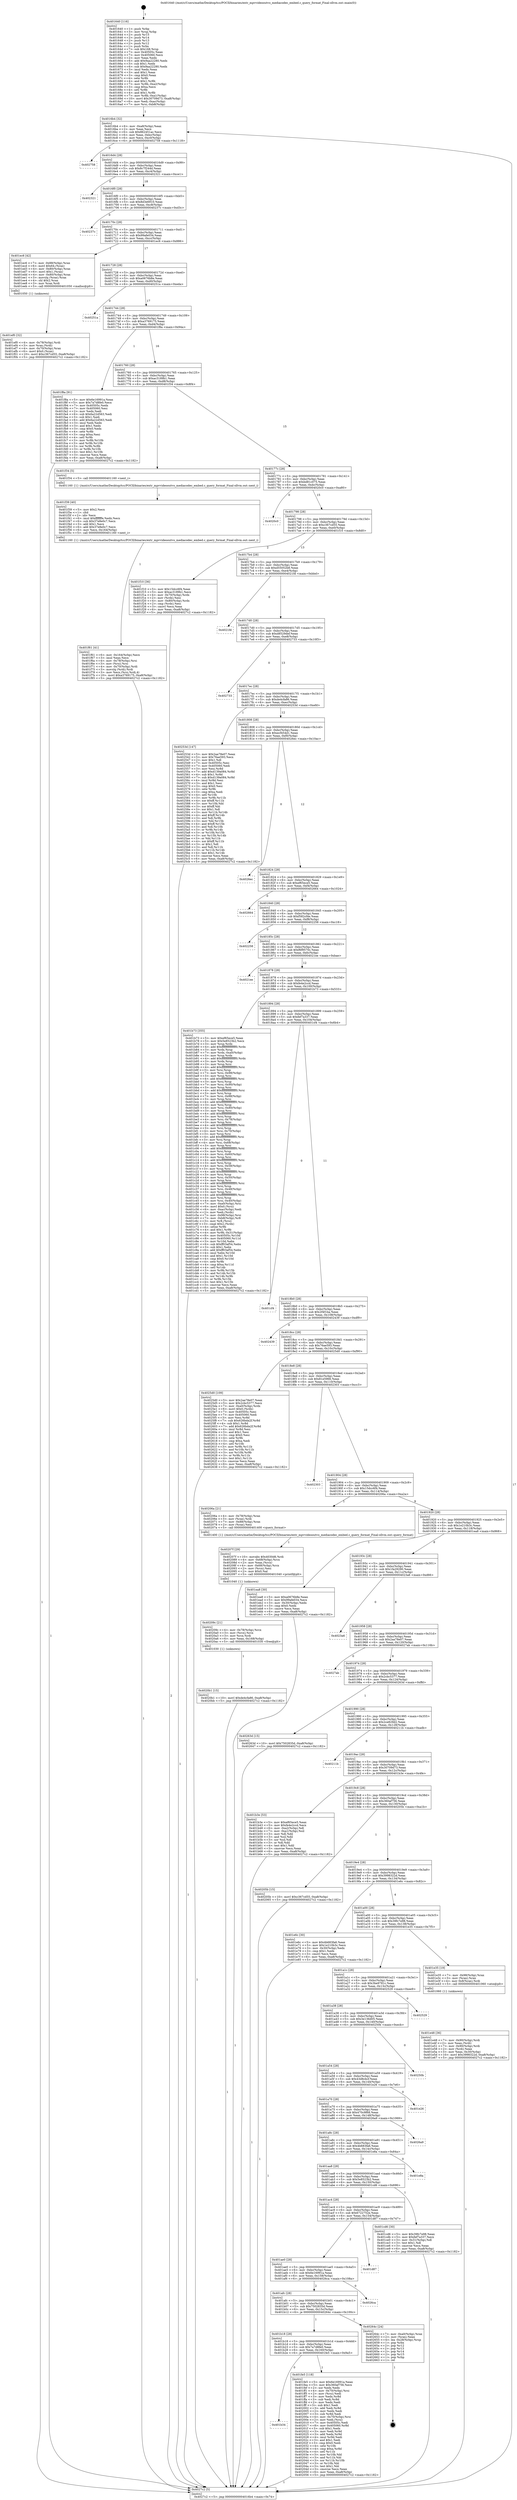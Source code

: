 digraph "0x401640" {
  label = "0x401640 (/mnt/c/Users/mathe/Desktop/tcc/POCII/binaries/extr_mpvvideooutvo_mediacodec_embed.c_query_format_Final-ollvm.out::main(0))"
  labelloc = "t"
  node[shape=record]

  Entry [label="",width=0.3,height=0.3,shape=circle,fillcolor=black,style=filled]
  "0x4016b4" [label="{
     0x4016b4 [32]\l
     | [instrs]\l
     &nbsp;&nbsp;0x4016b4 \<+6\>: mov -0xa8(%rbp),%eax\l
     &nbsp;&nbsp;0x4016ba \<+2\>: mov %eax,%ecx\l
     &nbsp;&nbsp;0x4016bc \<+6\>: sub $0x862451ac,%ecx\l
     &nbsp;&nbsp;0x4016c2 \<+6\>: mov %eax,-0xbc(%rbp)\l
     &nbsp;&nbsp;0x4016c8 \<+6\>: mov %ecx,-0xc0(%rbp)\l
     &nbsp;&nbsp;0x4016ce \<+6\>: je 0000000000402758 \<main+0x1118\>\l
  }"]
  "0x402758" [label="{
     0x402758\l
  }", style=dashed]
  "0x4016d4" [label="{
     0x4016d4 [28]\l
     | [instrs]\l
     &nbsp;&nbsp;0x4016d4 \<+5\>: jmp 00000000004016d9 \<main+0x99\>\l
     &nbsp;&nbsp;0x4016d9 \<+6\>: mov -0xbc(%rbp),%eax\l
     &nbsp;&nbsp;0x4016df \<+5\>: sub $0x8c7f244d,%eax\l
     &nbsp;&nbsp;0x4016e4 \<+6\>: mov %eax,-0xc4(%rbp)\l
     &nbsp;&nbsp;0x4016ea \<+6\>: je 0000000000402321 \<main+0xce1\>\l
  }"]
  Exit [label="",width=0.3,height=0.3,shape=circle,fillcolor=black,style=filled,peripheries=2]
  "0x402321" [label="{
     0x402321\l
  }", style=dashed]
  "0x4016f0" [label="{
     0x4016f0 [28]\l
     | [instrs]\l
     &nbsp;&nbsp;0x4016f0 \<+5\>: jmp 00000000004016f5 \<main+0xb5\>\l
     &nbsp;&nbsp;0x4016f5 \<+6\>: mov -0xbc(%rbp),%eax\l
     &nbsp;&nbsp;0x4016fb \<+5\>: sub $0x8d3e6910,%eax\l
     &nbsp;&nbsp;0x401700 \<+6\>: mov %eax,-0xc8(%rbp)\l
     &nbsp;&nbsp;0x401706 \<+6\>: je 000000000040237c \<main+0xd3c\>\l
  }"]
  "0x4020b1" [label="{
     0x4020b1 [15]\l
     | [instrs]\l
     &nbsp;&nbsp;0x4020b1 \<+10\>: movl $0xde4cfa86,-0xa8(%rbp)\l
     &nbsp;&nbsp;0x4020bb \<+5\>: jmp 00000000004027c2 \<main+0x1182\>\l
  }"]
  "0x40237c" [label="{
     0x40237c\l
  }", style=dashed]
  "0x40170c" [label="{
     0x40170c [28]\l
     | [instrs]\l
     &nbsp;&nbsp;0x40170c \<+5\>: jmp 0000000000401711 \<main+0xd1\>\l
     &nbsp;&nbsp;0x401711 \<+6\>: mov -0xbc(%rbp),%eax\l
     &nbsp;&nbsp;0x401717 \<+5\>: sub $0x99afe034,%eax\l
     &nbsp;&nbsp;0x40171c \<+6\>: mov %eax,-0xcc(%rbp)\l
     &nbsp;&nbsp;0x401722 \<+6\>: je 0000000000401ec6 \<main+0x886\>\l
  }"]
  "0x40209c" [label="{
     0x40209c [21]\l
     | [instrs]\l
     &nbsp;&nbsp;0x40209c \<+4\>: mov -0x78(%rbp),%rcx\l
     &nbsp;&nbsp;0x4020a0 \<+3\>: mov (%rcx),%rcx\l
     &nbsp;&nbsp;0x4020a3 \<+3\>: mov %rcx,%rdi\l
     &nbsp;&nbsp;0x4020a6 \<+6\>: mov %eax,-0x168(%rbp)\l
     &nbsp;&nbsp;0x4020ac \<+5\>: call 0000000000401030 \<free@plt\>\l
     | [calls]\l
     &nbsp;&nbsp;0x401030 \{1\} (unknown)\l
  }"]
  "0x401ec6" [label="{
     0x401ec6 [42]\l
     | [instrs]\l
     &nbsp;&nbsp;0x401ec6 \<+7\>: mov -0x88(%rbp),%rax\l
     &nbsp;&nbsp;0x401ecd \<+6\>: movl $0x64,(%rax)\l
     &nbsp;&nbsp;0x401ed3 \<+4\>: mov -0x80(%rbp),%rax\l
     &nbsp;&nbsp;0x401ed7 \<+6\>: movl $0x1,(%rax)\l
     &nbsp;&nbsp;0x401edd \<+4\>: mov -0x80(%rbp),%rax\l
     &nbsp;&nbsp;0x401ee1 \<+3\>: movslq (%rax),%rax\l
     &nbsp;&nbsp;0x401ee4 \<+4\>: shl $0x2,%rax\l
     &nbsp;&nbsp;0x401ee8 \<+3\>: mov %rax,%rdi\l
     &nbsp;&nbsp;0x401eeb \<+5\>: call 0000000000401050 \<malloc@plt\>\l
     | [calls]\l
     &nbsp;&nbsp;0x401050 \{1\} (unknown)\l
  }"]
  "0x401728" [label="{
     0x401728 [28]\l
     | [instrs]\l
     &nbsp;&nbsp;0x401728 \<+5\>: jmp 000000000040172d \<main+0xed\>\l
     &nbsp;&nbsp;0x40172d \<+6\>: mov -0xbc(%rbp),%eax\l
     &nbsp;&nbsp;0x401733 \<+5\>: sub $0xa0676b8e,%eax\l
     &nbsp;&nbsp;0x401738 \<+6\>: mov %eax,-0xd0(%rbp)\l
     &nbsp;&nbsp;0x40173e \<+6\>: je 000000000040251a \<main+0xeda\>\l
  }"]
  "0x40207f" [label="{
     0x40207f [29]\l
     | [instrs]\l
     &nbsp;&nbsp;0x40207f \<+10\>: movabs $0x4030d6,%rdi\l
     &nbsp;&nbsp;0x402089 \<+4\>: mov -0x68(%rbp),%rcx\l
     &nbsp;&nbsp;0x40208d \<+2\>: mov %eax,(%rcx)\l
     &nbsp;&nbsp;0x40208f \<+4\>: mov -0x68(%rbp),%rcx\l
     &nbsp;&nbsp;0x402093 \<+2\>: mov (%rcx),%esi\l
     &nbsp;&nbsp;0x402095 \<+2\>: mov $0x0,%al\l
     &nbsp;&nbsp;0x402097 \<+5\>: call 0000000000401040 \<printf@plt\>\l
     | [calls]\l
     &nbsp;&nbsp;0x401040 \{1\} (unknown)\l
  }"]
  "0x40251a" [label="{
     0x40251a\l
  }", style=dashed]
  "0x401744" [label="{
     0x401744 [28]\l
     | [instrs]\l
     &nbsp;&nbsp;0x401744 \<+5\>: jmp 0000000000401749 \<main+0x109\>\l
     &nbsp;&nbsp;0x401749 \<+6\>: mov -0xbc(%rbp),%eax\l
     &nbsp;&nbsp;0x40174f \<+5\>: sub $0xa3769175,%eax\l
     &nbsp;&nbsp;0x401754 \<+6\>: mov %eax,-0xd4(%rbp)\l
     &nbsp;&nbsp;0x40175a \<+6\>: je 0000000000401f8a \<main+0x94a\>\l
  }"]
  "0x401b34" [label="{
     0x401b34\l
  }", style=dashed]
  "0x401f8a" [label="{
     0x401f8a [91]\l
     | [instrs]\l
     &nbsp;&nbsp;0x401f8a \<+5\>: mov $0x6e16991a,%eax\l
     &nbsp;&nbsp;0x401f8f \<+5\>: mov $0x7a7d8fe0,%ecx\l
     &nbsp;&nbsp;0x401f94 \<+7\>: mov 0x40505c,%edx\l
     &nbsp;&nbsp;0x401f9b \<+7\>: mov 0x405060,%esi\l
     &nbsp;&nbsp;0x401fa2 \<+2\>: mov %edx,%edi\l
     &nbsp;&nbsp;0x401fa4 \<+6\>: sub $0x6a22d563,%edi\l
     &nbsp;&nbsp;0x401faa \<+3\>: sub $0x1,%edi\l
     &nbsp;&nbsp;0x401fad \<+6\>: add $0x6a22d563,%edi\l
     &nbsp;&nbsp;0x401fb3 \<+3\>: imul %edi,%edx\l
     &nbsp;&nbsp;0x401fb6 \<+3\>: and $0x1,%edx\l
     &nbsp;&nbsp;0x401fb9 \<+3\>: cmp $0x0,%edx\l
     &nbsp;&nbsp;0x401fbc \<+4\>: sete %r8b\l
     &nbsp;&nbsp;0x401fc0 \<+3\>: cmp $0xa,%esi\l
     &nbsp;&nbsp;0x401fc3 \<+4\>: setl %r9b\l
     &nbsp;&nbsp;0x401fc7 \<+3\>: mov %r8b,%r10b\l
     &nbsp;&nbsp;0x401fca \<+3\>: and %r9b,%r10b\l
     &nbsp;&nbsp;0x401fcd \<+3\>: xor %r9b,%r8b\l
     &nbsp;&nbsp;0x401fd0 \<+3\>: or %r8b,%r10b\l
     &nbsp;&nbsp;0x401fd3 \<+4\>: test $0x1,%r10b\l
     &nbsp;&nbsp;0x401fd7 \<+3\>: cmovne %ecx,%eax\l
     &nbsp;&nbsp;0x401fda \<+6\>: mov %eax,-0xa8(%rbp)\l
     &nbsp;&nbsp;0x401fe0 \<+5\>: jmp 00000000004027c2 \<main+0x1182\>\l
  }"]
  "0x401760" [label="{
     0x401760 [28]\l
     | [instrs]\l
     &nbsp;&nbsp;0x401760 \<+5\>: jmp 0000000000401765 \<main+0x125\>\l
     &nbsp;&nbsp;0x401765 \<+6\>: mov -0xbc(%rbp),%eax\l
     &nbsp;&nbsp;0x40176b \<+5\>: sub $0xac3189b1,%eax\l
     &nbsp;&nbsp;0x401770 \<+6\>: mov %eax,-0xd8(%rbp)\l
     &nbsp;&nbsp;0x401776 \<+6\>: je 0000000000401f34 \<main+0x8f4\>\l
  }"]
  "0x401fe5" [label="{
     0x401fe5 [118]\l
     | [instrs]\l
     &nbsp;&nbsp;0x401fe5 \<+5\>: mov $0x6e16991a,%eax\l
     &nbsp;&nbsp;0x401fea \<+5\>: mov $0x360af756,%ecx\l
     &nbsp;&nbsp;0x401fef \<+2\>: xor %edx,%edx\l
     &nbsp;&nbsp;0x401ff1 \<+4\>: mov -0x70(%rbp),%rsi\l
     &nbsp;&nbsp;0x401ff5 \<+2\>: mov (%rsi),%edi\l
     &nbsp;&nbsp;0x401ff7 \<+3\>: mov %edx,%r8d\l
     &nbsp;&nbsp;0x401ffa \<+3\>: sub %edi,%r8d\l
     &nbsp;&nbsp;0x401ffd \<+2\>: mov %edx,%edi\l
     &nbsp;&nbsp;0x401fff \<+3\>: sub $0x1,%edi\l
     &nbsp;&nbsp;0x402002 \<+3\>: add %edi,%r8d\l
     &nbsp;&nbsp;0x402005 \<+2\>: mov %edx,%edi\l
     &nbsp;&nbsp;0x402007 \<+3\>: sub %r8d,%edi\l
     &nbsp;&nbsp;0x40200a \<+4\>: mov -0x70(%rbp),%rsi\l
     &nbsp;&nbsp;0x40200e \<+2\>: mov %edi,(%rsi)\l
     &nbsp;&nbsp;0x402010 \<+7\>: mov 0x40505c,%edi\l
     &nbsp;&nbsp;0x402017 \<+8\>: mov 0x405060,%r8d\l
     &nbsp;&nbsp;0x40201f \<+3\>: sub $0x1,%edx\l
     &nbsp;&nbsp;0x402022 \<+3\>: mov %edi,%r9d\l
     &nbsp;&nbsp;0x402025 \<+3\>: add %edx,%r9d\l
     &nbsp;&nbsp;0x402028 \<+4\>: imul %r9d,%edi\l
     &nbsp;&nbsp;0x40202c \<+3\>: and $0x1,%edi\l
     &nbsp;&nbsp;0x40202f \<+3\>: cmp $0x0,%edi\l
     &nbsp;&nbsp;0x402032 \<+4\>: sete %r10b\l
     &nbsp;&nbsp;0x402036 \<+4\>: cmp $0xa,%r8d\l
     &nbsp;&nbsp;0x40203a \<+4\>: setl %r11b\l
     &nbsp;&nbsp;0x40203e \<+3\>: mov %r10b,%bl\l
     &nbsp;&nbsp;0x402041 \<+3\>: and %r11b,%bl\l
     &nbsp;&nbsp;0x402044 \<+3\>: xor %r11b,%r10b\l
     &nbsp;&nbsp;0x402047 \<+3\>: or %r10b,%bl\l
     &nbsp;&nbsp;0x40204a \<+3\>: test $0x1,%bl\l
     &nbsp;&nbsp;0x40204d \<+3\>: cmovne %ecx,%eax\l
     &nbsp;&nbsp;0x402050 \<+6\>: mov %eax,-0xa8(%rbp)\l
     &nbsp;&nbsp;0x402056 \<+5\>: jmp 00000000004027c2 \<main+0x1182\>\l
  }"]
  "0x401f34" [label="{
     0x401f34 [5]\l
     | [instrs]\l
     &nbsp;&nbsp;0x401f34 \<+5\>: call 0000000000401160 \<next_i\>\l
     | [calls]\l
     &nbsp;&nbsp;0x401160 \{1\} (/mnt/c/Users/mathe/Desktop/tcc/POCII/binaries/extr_mpvvideooutvo_mediacodec_embed.c_query_format_Final-ollvm.out::next_i)\l
  }"]
  "0x40177c" [label="{
     0x40177c [28]\l
     | [instrs]\l
     &nbsp;&nbsp;0x40177c \<+5\>: jmp 0000000000401781 \<main+0x141\>\l
     &nbsp;&nbsp;0x401781 \<+6\>: mov -0xbc(%rbp),%eax\l
     &nbsp;&nbsp;0x401787 \<+5\>: sub $0xbd81c075,%eax\l
     &nbsp;&nbsp;0x40178c \<+6\>: mov %eax,-0xdc(%rbp)\l
     &nbsp;&nbsp;0x401792 \<+6\>: je 00000000004020c0 \<main+0xa80\>\l
  }"]
  "0x401b18" [label="{
     0x401b18 [28]\l
     | [instrs]\l
     &nbsp;&nbsp;0x401b18 \<+5\>: jmp 0000000000401b1d \<main+0x4dd\>\l
     &nbsp;&nbsp;0x401b1d \<+6\>: mov -0xbc(%rbp),%eax\l
     &nbsp;&nbsp;0x401b23 \<+5\>: sub $0x7a7d8fe0,%eax\l
     &nbsp;&nbsp;0x401b28 \<+6\>: mov %eax,-0x160(%rbp)\l
     &nbsp;&nbsp;0x401b2e \<+6\>: je 0000000000401fe5 \<main+0x9a5\>\l
  }"]
  "0x4020c0" [label="{
     0x4020c0\l
  }", style=dashed]
  "0x401798" [label="{
     0x401798 [28]\l
     | [instrs]\l
     &nbsp;&nbsp;0x401798 \<+5\>: jmp 000000000040179d \<main+0x15d\>\l
     &nbsp;&nbsp;0x40179d \<+6\>: mov -0xbc(%rbp),%eax\l
     &nbsp;&nbsp;0x4017a3 \<+5\>: sub $0xc367cd55,%eax\l
     &nbsp;&nbsp;0x4017a8 \<+6\>: mov %eax,-0xe0(%rbp)\l
     &nbsp;&nbsp;0x4017ae \<+6\>: je 0000000000401f10 \<main+0x8d0\>\l
  }"]
  "0x40264c" [label="{
     0x40264c [24]\l
     | [instrs]\l
     &nbsp;&nbsp;0x40264c \<+7\>: mov -0xa0(%rbp),%rax\l
     &nbsp;&nbsp;0x402653 \<+2\>: mov (%rax),%eax\l
     &nbsp;&nbsp;0x402655 \<+4\>: lea -0x28(%rbp),%rsp\l
     &nbsp;&nbsp;0x402659 \<+1\>: pop %rbx\l
     &nbsp;&nbsp;0x40265a \<+2\>: pop %r12\l
     &nbsp;&nbsp;0x40265c \<+2\>: pop %r13\l
     &nbsp;&nbsp;0x40265e \<+2\>: pop %r14\l
     &nbsp;&nbsp;0x402660 \<+2\>: pop %r15\l
     &nbsp;&nbsp;0x402662 \<+1\>: pop %rbp\l
     &nbsp;&nbsp;0x402663 \<+1\>: ret\l
  }"]
  "0x401f10" [label="{
     0x401f10 [36]\l
     | [instrs]\l
     &nbsp;&nbsp;0x401f10 \<+5\>: mov $0x15dcc6f4,%eax\l
     &nbsp;&nbsp;0x401f15 \<+5\>: mov $0xac3189b1,%ecx\l
     &nbsp;&nbsp;0x401f1a \<+4\>: mov -0x70(%rbp),%rdx\l
     &nbsp;&nbsp;0x401f1e \<+2\>: mov (%rdx),%esi\l
     &nbsp;&nbsp;0x401f20 \<+4\>: mov -0x80(%rbp),%rdx\l
     &nbsp;&nbsp;0x401f24 \<+2\>: cmp (%rdx),%esi\l
     &nbsp;&nbsp;0x401f26 \<+3\>: cmovl %ecx,%eax\l
     &nbsp;&nbsp;0x401f29 \<+6\>: mov %eax,-0xa8(%rbp)\l
     &nbsp;&nbsp;0x401f2f \<+5\>: jmp 00000000004027c2 \<main+0x1182\>\l
  }"]
  "0x4017b4" [label="{
     0x4017b4 [28]\l
     | [instrs]\l
     &nbsp;&nbsp;0x4017b4 \<+5\>: jmp 00000000004017b9 \<main+0x179\>\l
     &nbsp;&nbsp;0x4017b9 \<+6\>: mov -0xbc(%rbp),%eax\l
     &nbsp;&nbsp;0x4017bf \<+5\>: sub $0xd55052b8,%eax\l
     &nbsp;&nbsp;0x4017c4 \<+6\>: mov %eax,-0xe4(%rbp)\l
     &nbsp;&nbsp;0x4017ca \<+6\>: je 00000000004021fd \<main+0xbbd\>\l
  }"]
  "0x401afc" [label="{
     0x401afc [28]\l
     | [instrs]\l
     &nbsp;&nbsp;0x401afc \<+5\>: jmp 0000000000401b01 \<main+0x4c1\>\l
     &nbsp;&nbsp;0x401b01 \<+6\>: mov -0xbc(%rbp),%eax\l
     &nbsp;&nbsp;0x401b07 \<+5\>: sub $0x7502835d,%eax\l
     &nbsp;&nbsp;0x401b0c \<+6\>: mov %eax,-0x15c(%rbp)\l
     &nbsp;&nbsp;0x401b12 \<+6\>: je 000000000040264c \<main+0x100c\>\l
  }"]
  "0x4021fd" [label="{
     0x4021fd\l
  }", style=dashed]
  "0x4017d0" [label="{
     0x4017d0 [28]\l
     | [instrs]\l
     &nbsp;&nbsp;0x4017d0 \<+5\>: jmp 00000000004017d5 \<main+0x195\>\l
     &nbsp;&nbsp;0x4017d5 \<+6\>: mov -0xbc(%rbp),%eax\l
     &nbsp;&nbsp;0x4017db \<+5\>: sub $0xd8529def,%eax\l
     &nbsp;&nbsp;0x4017e0 \<+6\>: mov %eax,-0xe8(%rbp)\l
     &nbsp;&nbsp;0x4017e6 \<+6\>: je 0000000000402733 \<main+0x10f3\>\l
  }"]
  "0x4026ca" [label="{
     0x4026ca\l
  }", style=dashed]
  "0x402733" [label="{
     0x402733\l
  }", style=dashed]
  "0x4017ec" [label="{
     0x4017ec [28]\l
     | [instrs]\l
     &nbsp;&nbsp;0x4017ec \<+5\>: jmp 00000000004017f1 \<main+0x1b1\>\l
     &nbsp;&nbsp;0x4017f1 \<+6\>: mov -0xbc(%rbp),%eax\l
     &nbsp;&nbsp;0x4017f7 \<+5\>: sub $0xde4cfa86,%eax\l
     &nbsp;&nbsp;0x4017fc \<+6\>: mov %eax,-0xec(%rbp)\l
     &nbsp;&nbsp;0x401802 \<+6\>: je 000000000040253d \<main+0xefd\>\l
  }"]
  "0x401ae0" [label="{
     0x401ae0 [28]\l
     | [instrs]\l
     &nbsp;&nbsp;0x401ae0 \<+5\>: jmp 0000000000401ae5 \<main+0x4a5\>\l
     &nbsp;&nbsp;0x401ae5 \<+6\>: mov -0xbc(%rbp),%eax\l
     &nbsp;&nbsp;0x401aeb \<+5\>: sub $0x6e16991a,%eax\l
     &nbsp;&nbsp;0x401af0 \<+6\>: mov %eax,-0x158(%rbp)\l
     &nbsp;&nbsp;0x401af6 \<+6\>: je 00000000004026ca \<main+0x108a\>\l
  }"]
  "0x40253d" [label="{
     0x40253d [147]\l
     | [instrs]\l
     &nbsp;&nbsp;0x40253d \<+5\>: mov $0x2aa78e07,%eax\l
     &nbsp;&nbsp;0x402542 \<+5\>: mov $0x76ae593,%ecx\l
     &nbsp;&nbsp;0x402547 \<+2\>: mov $0x1,%dl\l
     &nbsp;&nbsp;0x402549 \<+7\>: mov 0x40505c,%esi\l
     &nbsp;&nbsp;0x402550 \<+7\>: mov 0x405060,%edi\l
     &nbsp;&nbsp;0x402557 \<+3\>: mov %esi,%r8d\l
     &nbsp;&nbsp;0x40255a \<+7\>: add $0xd139a084,%r8d\l
     &nbsp;&nbsp;0x402561 \<+4\>: sub $0x1,%r8d\l
     &nbsp;&nbsp;0x402565 \<+7\>: sub $0xd139a084,%r8d\l
     &nbsp;&nbsp;0x40256c \<+4\>: imul %r8d,%esi\l
     &nbsp;&nbsp;0x402570 \<+3\>: and $0x1,%esi\l
     &nbsp;&nbsp;0x402573 \<+3\>: cmp $0x0,%esi\l
     &nbsp;&nbsp;0x402576 \<+4\>: sete %r9b\l
     &nbsp;&nbsp;0x40257a \<+3\>: cmp $0xa,%edi\l
     &nbsp;&nbsp;0x40257d \<+4\>: setl %r10b\l
     &nbsp;&nbsp;0x402581 \<+3\>: mov %r9b,%r11b\l
     &nbsp;&nbsp;0x402584 \<+4\>: xor $0xff,%r11b\l
     &nbsp;&nbsp;0x402588 \<+3\>: mov %r10b,%bl\l
     &nbsp;&nbsp;0x40258b \<+3\>: xor $0xff,%bl\l
     &nbsp;&nbsp;0x40258e \<+3\>: xor $0x1,%dl\l
     &nbsp;&nbsp;0x402591 \<+3\>: mov %r11b,%r14b\l
     &nbsp;&nbsp;0x402594 \<+4\>: and $0xff,%r14b\l
     &nbsp;&nbsp;0x402598 \<+3\>: and %dl,%r9b\l
     &nbsp;&nbsp;0x40259b \<+3\>: mov %bl,%r15b\l
     &nbsp;&nbsp;0x40259e \<+4\>: and $0xff,%r15b\l
     &nbsp;&nbsp;0x4025a2 \<+3\>: and %dl,%r10b\l
     &nbsp;&nbsp;0x4025a5 \<+3\>: or %r9b,%r14b\l
     &nbsp;&nbsp;0x4025a8 \<+3\>: or %r10b,%r15b\l
     &nbsp;&nbsp;0x4025ab \<+3\>: xor %r15b,%r14b\l
     &nbsp;&nbsp;0x4025ae \<+3\>: or %bl,%r11b\l
     &nbsp;&nbsp;0x4025b1 \<+4\>: xor $0xff,%r11b\l
     &nbsp;&nbsp;0x4025b5 \<+3\>: or $0x1,%dl\l
     &nbsp;&nbsp;0x4025b8 \<+3\>: and %dl,%r11b\l
     &nbsp;&nbsp;0x4025bb \<+3\>: or %r11b,%r14b\l
     &nbsp;&nbsp;0x4025be \<+4\>: test $0x1,%r14b\l
     &nbsp;&nbsp;0x4025c2 \<+3\>: cmovne %ecx,%eax\l
     &nbsp;&nbsp;0x4025c5 \<+6\>: mov %eax,-0xa8(%rbp)\l
     &nbsp;&nbsp;0x4025cb \<+5\>: jmp 00000000004027c2 \<main+0x1182\>\l
  }"]
  "0x401808" [label="{
     0x401808 [28]\l
     | [instrs]\l
     &nbsp;&nbsp;0x401808 \<+5\>: jmp 000000000040180d \<main+0x1cd\>\l
     &nbsp;&nbsp;0x40180d \<+6\>: mov -0xbc(%rbp),%eax\l
     &nbsp;&nbsp;0x401813 \<+5\>: sub $0xecf454d1,%eax\l
     &nbsp;&nbsp;0x401818 \<+6\>: mov %eax,-0xf0(%rbp)\l
     &nbsp;&nbsp;0x40181e \<+6\>: je 00000000004026ec \<main+0x10ac\>\l
  }"]
  "0x401d87" [label="{
     0x401d87\l
  }", style=dashed]
  "0x4026ec" [label="{
     0x4026ec\l
  }", style=dashed]
  "0x401824" [label="{
     0x401824 [28]\l
     | [instrs]\l
     &nbsp;&nbsp;0x401824 \<+5\>: jmp 0000000000401829 \<main+0x1e9\>\l
     &nbsp;&nbsp;0x401829 \<+6\>: mov -0xbc(%rbp),%eax\l
     &nbsp;&nbsp;0x40182f \<+5\>: sub $0xef65ece5,%eax\l
     &nbsp;&nbsp;0x401834 \<+6\>: mov %eax,-0xf4(%rbp)\l
     &nbsp;&nbsp;0x40183a \<+6\>: je 0000000000402664 \<main+0x1024\>\l
  }"]
  "0x401f61" [label="{
     0x401f61 [41]\l
     | [instrs]\l
     &nbsp;&nbsp;0x401f61 \<+6\>: mov -0x164(%rbp),%ecx\l
     &nbsp;&nbsp;0x401f67 \<+3\>: imul %eax,%ecx\l
     &nbsp;&nbsp;0x401f6a \<+4\>: mov -0x78(%rbp),%rsi\l
     &nbsp;&nbsp;0x401f6e \<+3\>: mov (%rsi),%rsi\l
     &nbsp;&nbsp;0x401f71 \<+4\>: mov -0x70(%rbp),%rdi\l
     &nbsp;&nbsp;0x401f75 \<+3\>: movslq (%rdi),%rdi\l
     &nbsp;&nbsp;0x401f78 \<+3\>: mov %ecx,(%rsi,%rdi,4)\l
     &nbsp;&nbsp;0x401f7b \<+10\>: movl $0xa3769175,-0xa8(%rbp)\l
     &nbsp;&nbsp;0x401f85 \<+5\>: jmp 00000000004027c2 \<main+0x1182\>\l
  }"]
  "0x402664" [label="{
     0x402664\l
  }", style=dashed]
  "0x401840" [label="{
     0x401840 [28]\l
     | [instrs]\l
     &nbsp;&nbsp;0x401840 \<+5\>: jmp 0000000000401845 \<main+0x205\>\l
     &nbsp;&nbsp;0x401845 \<+6\>: mov -0xbc(%rbp),%eax\l
     &nbsp;&nbsp;0x40184b \<+5\>: sub $0xf582cf4e,%eax\l
     &nbsp;&nbsp;0x401850 \<+6\>: mov %eax,-0xf8(%rbp)\l
     &nbsp;&nbsp;0x401856 \<+6\>: je 0000000000402258 \<main+0xc18\>\l
  }"]
  "0x401f39" [label="{
     0x401f39 [40]\l
     | [instrs]\l
     &nbsp;&nbsp;0x401f39 \<+5\>: mov $0x2,%ecx\l
     &nbsp;&nbsp;0x401f3e \<+1\>: cltd\l
     &nbsp;&nbsp;0x401f3f \<+2\>: idiv %ecx\l
     &nbsp;&nbsp;0x401f41 \<+6\>: imul $0xfffffffe,%edx,%ecx\l
     &nbsp;&nbsp;0x401f47 \<+6\>: sub $0x37e8e0c7,%ecx\l
     &nbsp;&nbsp;0x401f4d \<+3\>: add $0x1,%ecx\l
     &nbsp;&nbsp;0x401f50 \<+6\>: add $0x37e8e0c7,%ecx\l
     &nbsp;&nbsp;0x401f56 \<+6\>: mov %ecx,-0x164(%rbp)\l
     &nbsp;&nbsp;0x401f5c \<+5\>: call 0000000000401160 \<next_i\>\l
     | [calls]\l
     &nbsp;&nbsp;0x401160 \{1\} (/mnt/c/Users/mathe/Desktop/tcc/POCII/binaries/extr_mpvvideooutvo_mediacodec_embed.c_query_format_Final-ollvm.out::next_i)\l
  }"]
  "0x402258" [label="{
     0x402258\l
  }", style=dashed]
  "0x40185c" [label="{
     0x40185c [28]\l
     | [instrs]\l
     &nbsp;&nbsp;0x40185c \<+5\>: jmp 0000000000401861 \<main+0x221\>\l
     &nbsp;&nbsp;0x401861 \<+6\>: mov -0xbc(%rbp),%eax\l
     &nbsp;&nbsp;0x401867 \<+5\>: sub $0xf6f9570c,%eax\l
     &nbsp;&nbsp;0x40186c \<+6\>: mov %eax,-0xfc(%rbp)\l
     &nbsp;&nbsp;0x401872 \<+6\>: je 00000000004021ee \<main+0xbae\>\l
  }"]
  "0x401ef0" [label="{
     0x401ef0 [32]\l
     | [instrs]\l
     &nbsp;&nbsp;0x401ef0 \<+4\>: mov -0x78(%rbp),%rdi\l
     &nbsp;&nbsp;0x401ef4 \<+3\>: mov %rax,(%rdi)\l
     &nbsp;&nbsp;0x401ef7 \<+4\>: mov -0x70(%rbp),%rax\l
     &nbsp;&nbsp;0x401efb \<+6\>: movl $0x0,(%rax)\l
     &nbsp;&nbsp;0x401f01 \<+10\>: movl $0xc367cd55,-0xa8(%rbp)\l
     &nbsp;&nbsp;0x401f0b \<+5\>: jmp 00000000004027c2 \<main+0x1182\>\l
  }"]
  "0x4021ee" [label="{
     0x4021ee\l
  }", style=dashed]
  "0x401878" [label="{
     0x401878 [28]\l
     | [instrs]\l
     &nbsp;&nbsp;0x401878 \<+5\>: jmp 000000000040187d \<main+0x23d\>\l
     &nbsp;&nbsp;0x40187d \<+6\>: mov -0xbc(%rbp),%eax\l
     &nbsp;&nbsp;0x401883 \<+5\>: sub $0xfe4e2ccd,%eax\l
     &nbsp;&nbsp;0x401888 \<+6\>: mov %eax,-0x100(%rbp)\l
     &nbsp;&nbsp;0x40188e \<+6\>: je 0000000000401b73 \<main+0x533\>\l
  }"]
  "0x401e48" [label="{
     0x401e48 [36]\l
     | [instrs]\l
     &nbsp;&nbsp;0x401e48 \<+7\>: mov -0x90(%rbp),%rdi\l
     &nbsp;&nbsp;0x401e4f \<+2\>: mov %eax,(%rdi)\l
     &nbsp;&nbsp;0x401e51 \<+7\>: mov -0x90(%rbp),%rdi\l
     &nbsp;&nbsp;0x401e58 \<+2\>: mov (%rdi),%eax\l
     &nbsp;&nbsp;0x401e5a \<+3\>: mov %eax,-0x30(%rbp)\l
     &nbsp;&nbsp;0x401e5d \<+10\>: movl $0x3998322d,-0xa8(%rbp)\l
     &nbsp;&nbsp;0x401e67 \<+5\>: jmp 00000000004027c2 \<main+0x1182\>\l
  }"]
  "0x401b73" [label="{
     0x401b73 [355]\l
     | [instrs]\l
     &nbsp;&nbsp;0x401b73 \<+5\>: mov $0xef65ece5,%eax\l
     &nbsp;&nbsp;0x401b78 \<+5\>: mov $0x5e8523b2,%ecx\l
     &nbsp;&nbsp;0x401b7d \<+3\>: mov %rsp,%rdx\l
     &nbsp;&nbsp;0x401b80 \<+4\>: add $0xfffffffffffffff0,%rdx\l
     &nbsp;&nbsp;0x401b84 \<+3\>: mov %rdx,%rsp\l
     &nbsp;&nbsp;0x401b87 \<+7\>: mov %rdx,-0xa0(%rbp)\l
     &nbsp;&nbsp;0x401b8e \<+3\>: mov %rsp,%rdx\l
     &nbsp;&nbsp;0x401b91 \<+4\>: add $0xfffffffffffffff0,%rdx\l
     &nbsp;&nbsp;0x401b95 \<+3\>: mov %rdx,%rsp\l
     &nbsp;&nbsp;0x401b98 \<+3\>: mov %rsp,%rsi\l
     &nbsp;&nbsp;0x401b9b \<+4\>: add $0xfffffffffffffff0,%rsi\l
     &nbsp;&nbsp;0x401b9f \<+3\>: mov %rsi,%rsp\l
     &nbsp;&nbsp;0x401ba2 \<+7\>: mov %rsi,-0x98(%rbp)\l
     &nbsp;&nbsp;0x401ba9 \<+3\>: mov %rsp,%rsi\l
     &nbsp;&nbsp;0x401bac \<+4\>: add $0xfffffffffffffff0,%rsi\l
     &nbsp;&nbsp;0x401bb0 \<+3\>: mov %rsi,%rsp\l
     &nbsp;&nbsp;0x401bb3 \<+7\>: mov %rsi,-0x90(%rbp)\l
     &nbsp;&nbsp;0x401bba \<+3\>: mov %rsp,%rsi\l
     &nbsp;&nbsp;0x401bbd \<+4\>: add $0xfffffffffffffff0,%rsi\l
     &nbsp;&nbsp;0x401bc1 \<+3\>: mov %rsi,%rsp\l
     &nbsp;&nbsp;0x401bc4 \<+7\>: mov %rsi,-0x88(%rbp)\l
     &nbsp;&nbsp;0x401bcb \<+3\>: mov %rsp,%rsi\l
     &nbsp;&nbsp;0x401bce \<+4\>: add $0xfffffffffffffff0,%rsi\l
     &nbsp;&nbsp;0x401bd2 \<+3\>: mov %rsi,%rsp\l
     &nbsp;&nbsp;0x401bd5 \<+4\>: mov %rsi,-0x80(%rbp)\l
     &nbsp;&nbsp;0x401bd9 \<+3\>: mov %rsp,%rsi\l
     &nbsp;&nbsp;0x401bdc \<+4\>: add $0xfffffffffffffff0,%rsi\l
     &nbsp;&nbsp;0x401be0 \<+3\>: mov %rsi,%rsp\l
     &nbsp;&nbsp;0x401be3 \<+4\>: mov %rsi,-0x78(%rbp)\l
     &nbsp;&nbsp;0x401be7 \<+3\>: mov %rsp,%rsi\l
     &nbsp;&nbsp;0x401bea \<+4\>: add $0xfffffffffffffff0,%rsi\l
     &nbsp;&nbsp;0x401bee \<+3\>: mov %rsi,%rsp\l
     &nbsp;&nbsp;0x401bf1 \<+4\>: mov %rsi,-0x70(%rbp)\l
     &nbsp;&nbsp;0x401bf5 \<+3\>: mov %rsp,%rsi\l
     &nbsp;&nbsp;0x401bf8 \<+4\>: add $0xfffffffffffffff0,%rsi\l
     &nbsp;&nbsp;0x401bfc \<+3\>: mov %rsi,%rsp\l
     &nbsp;&nbsp;0x401bff \<+4\>: mov %rsi,-0x68(%rbp)\l
     &nbsp;&nbsp;0x401c03 \<+3\>: mov %rsp,%rsi\l
     &nbsp;&nbsp;0x401c06 \<+4\>: add $0xfffffffffffffff0,%rsi\l
     &nbsp;&nbsp;0x401c0a \<+3\>: mov %rsi,%rsp\l
     &nbsp;&nbsp;0x401c0d \<+4\>: mov %rsi,-0x60(%rbp)\l
     &nbsp;&nbsp;0x401c11 \<+3\>: mov %rsp,%rsi\l
     &nbsp;&nbsp;0x401c14 \<+4\>: add $0xfffffffffffffff0,%rsi\l
     &nbsp;&nbsp;0x401c18 \<+3\>: mov %rsi,%rsp\l
     &nbsp;&nbsp;0x401c1b \<+4\>: mov %rsi,-0x58(%rbp)\l
     &nbsp;&nbsp;0x401c1f \<+3\>: mov %rsp,%rsi\l
     &nbsp;&nbsp;0x401c22 \<+4\>: add $0xfffffffffffffff0,%rsi\l
     &nbsp;&nbsp;0x401c26 \<+3\>: mov %rsi,%rsp\l
     &nbsp;&nbsp;0x401c29 \<+4\>: mov %rsi,-0x50(%rbp)\l
     &nbsp;&nbsp;0x401c2d \<+3\>: mov %rsp,%rsi\l
     &nbsp;&nbsp;0x401c30 \<+4\>: add $0xfffffffffffffff0,%rsi\l
     &nbsp;&nbsp;0x401c34 \<+3\>: mov %rsi,%rsp\l
     &nbsp;&nbsp;0x401c37 \<+4\>: mov %rsi,-0x48(%rbp)\l
     &nbsp;&nbsp;0x401c3b \<+3\>: mov %rsp,%rsi\l
     &nbsp;&nbsp;0x401c3e \<+4\>: add $0xfffffffffffffff0,%rsi\l
     &nbsp;&nbsp;0x401c42 \<+3\>: mov %rsi,%rsp\l
     &nbsp;&nbsp;0x401c45 \<+4\>: mov %rsi,-0x40(%rbp)\l
     &nbsp;&nbsp;0x401c49 \<+7\>: mov -0xa0(%rbp),%rsi\l
     &nbsp;&nbsp;0x401c50 \<+6\>: movl $0x0,(%rsi)\l
     &nbsp;&nbsp;0x401c56 \<+6\>: mov -0xac(%rbp),%edi\l
     &nbsp;&nbsp;0x401c5c \<+2\>: mov %edi,(%rdx)\l
     &nbsp;&nbsp;0x401c5e \<+7\>: mov -0x98(%rbp),%rsi\l
     &nbsp;&nbsp;0x401c65 \<+7\>: mov -0xb8(%rbp),%r8\l
     &nbsp;&nbsp;0x401c6c \<+3\>: mov %r8,(%rsi)\l
     &nbsp;&nbsp;0x401c6f \<+3\>: cmpl $0x2,(%rdx)\l
     &nbsp;&nbsp;0x401c72 \<+4\>: setne %r9b\l
     &nbsp;&nbsp;0x401c76 \<+4\>: and $0x1,%r9b\l
     &nbsp;&nbsp;0x401c7a \<+4\>: mov %r9b,-0x31(%rbp)\l
     &nbsp;&nbsp;0x401c7e \<+8\>: mov 0x40505c,%r10d\l
     &nbsp;&nbsp;0x401c86 \<+8\>: mov 0x405060,%r11d\l
     &nbsp;&nbsp;0x401c8e \<+3\>: mov %r10d,%ebx\l
     &nbsp;&nbsp;0x401c91 \<+6\>: sub $0xff03af54,%ebx\l
     &nbsp;&nbsp;0x401c97 \<+3\>: sub $0x1,%ebx\l
     &nbsp;&nbsp;0x401c9a \<+6\>: add $0xff03af54,%ebx\l
     &nbsp;&nbsp;0x401ca0 \<+4\>: imul %ebx,%r10d\l
     &nbsp;&nbsp;0x401ca4 \<+4\>: and $0x1,%r10d\l
     &nbsp;&nbsp;0x401ca8 \<+4\>: cmp $0x0,%r10d\l
     &nbsp;&nbsp;0x401cac \<+4\>: sete %r9b\l
     &nbsp;&nbsp;0x401cb0 \<+4\>: cmp $0xa,%r11d\l
     &nbsp;&nbsp;0x401cb4 \<+4\>: setl %r14b\l
     &nbsp;&nbsp;0x401cb8 \<+3\>: mov %r9b,%r15b\l
     &nbsp;&nbsp;0x401cbb \<+3\>: and %r14b,%r15b\l
     &nbsp;&nbsp;0x401cbe \<+3\>: xor %r14b,%r9b\l
     &nbsp;&nbsp;0x401cc1 \<+3\>: or %r9b,%r15b\l
     &nbsp;&nbsp;0x401cc4 \<+4\>: test $0x1,%r15b\l
     &nbsp;&nbsp;0x401cc8 \<+3\>: cmovne %ecx,%eax\l
     &nbsp;&nbsp;0x401ccb \<+6\>: mov %eax,-0xa8(%rbp)\l
     &nbsp;&nbsp;0x401cd1 \<+5\>: jmp 00000000004027c2 \<main+0x1182\>\l
  }"]
  "0x401894" [label="{
     0x401894 [28]\l
     | [instrs]\l
     &nbsp;&nbsp;0x401894 \<+5\>: jmp 0000000000401899 \<main+0x259\>\l
     &nbsp;&nbsp;0x401899 \<+6\>: mov -0xbc(%rbp),%eax\l
     &nbsp;&nbsp;0x40189f \<+5\>: sub $0xfef7a337,%eax\l
     &nbsp;&nbsp;0x4018a4 \<+6\>: mov %eax,-0x104(%rbp)\l
     &nbsp;&nbsp;0x4018aa \<+6\>: je 0000000000401cf4 \<main+0x6b4\>\l
  }"]
  "0x401ac4" [label="{
     0x401ac4 [28]\l
     | [instrs]\l
     &nbsp;&nbsp;0x401ac4 \<+5\>: jmp 0000000000401ac9 \<main+0x489\>\l
     &nbsp;&nbsp;0x401ac9 \<+6\>: mov -0xbc(%rbp),%eax\l
     &nbsp;&nbsp;0x401acf \<+5\>: sub $0x6722752e,%eax\l
     &nbsp;&nbsp;0x401ad4 \<+6\>: mov %eax,-0x154(%rbp)\l
     &nbsp;&nbsp;0x401ada \<+6\>: je 0000000000401d87 \<main+0x747\>\l
  }"]
  "0x401cf4" [label="{
     0x401cf4\l
  }", style=dashed]
  "0x4018b0" [label="{
     0x4018b0 [28]\l
     | [instrs]\l
     &nbsp;&nbsp;0x4018b0 \<+5\>: jmp 00000000004018b5 \<main+0x275\>\l
     &nbsp;&nbsp;0x4018b5 \<+6\>: mov -0xbc(%rbp),%eax\l
     &nbsp;&nbsp;0x4018bb \<+5\>: sub $0x2f4f1ba,%eax\l
     &nbsp;&nbsp;0x4018c0 \<+6\>: mov %eax,-0x108(%rbp)\l
     &nbsp;&nbsp;0x4018c6 \<+6\>: je 0000000000402439 \<main+0xdf9\>\l
  }"]
  "0x401cd6" [label="{
     0x401cd6 [30]\l
     | [instrs]\l
     &nbsp;&nbsp;0x401cd6 \<+5\>: mov $0x39fc7e98,%eax\l
     &nbsp;&nbsp;0x401cdb \<+5\>: mov $0xfef7a337,%ecx\l
     &nbsp;&nbsp;0x401ce0 \<+3\>: mov -0x31(%rbp),%dl\l
     &nbsp;&nbsp;0x401ce3 \<+3\>: test $0x1,%dl\l
     &nbsp;&nbsp;0x401ce6 \<+3\>: cmovne %ecx,%eax\l
     &nbsp;&nbsp;0x401ce9 \<+6\>: mov %eax,-0xa8(%rbp)\l
     &nbsp;&nbsp;0x401cef \<+5\>: jmp 00000000004027c2 \<main+0x1182\>\l
  }"]
  "0x402439" [label="{
     0x402439\l
  }", style=dashed]
  "0x4018cc" [label="{
     0x4018cc [28]\l
     | [instrs]\l
     &nbsp;&nbsp;0x4018cc \<+5\>: jmp 00000000004018d1 \<main+0x291\>\l
     &nbsp;&nbsp;0x4018d1 \<+6\>: mov -0xbc(%rbp),%eax\l
     &nbsp;&nbsp;0x4018d7 \<+5\>: sub $0x76ae593,%eax\l
     &nbsp;&nbsp;0x4018dc \<+6\>: mov %eax,-0x10c(%rbp)\l
     &nbsp;&nbsp;0x4018e2 \<+6\>: je 00000000004025d0 \<main+0xf90\>\l
  }"]
  "0x401aa8" [label="{
     0x401aa8 [28]\l
     | [instrs]\l
     &nbsp;&nbsp;0x401aa8 \<+5\>: jmp 0000000000401aad \<main+0x46d\>\l
     &nbsp;&nbsp;0x401aad \<+6\>: mov -0xbc(%rbp),%eax\l
     &nbsp;&nbsp;0x401ab3 \<+5\>: sub $0x5e8523b2,%eax\l
     &nbsp;&nbsp;0x401ab8 \<+6\>: mov %eax,-0x150(%rbp)\l
     &nbsp;&nbsp;0x401abe \<+6\>: je 0000000000401cd6 \<main+0x696\>\l
  }"]
  "0x4025d0" [label="{
     0x4025d0 [109]\l
     | [instrs]\l
     &nbsp;&nbsp;0x4025d0 \<+5\>: mov $0x2aa78e07,%eax\l
     &nbsp;&nbsp;0x4025d5 \<+5\>: mov $0x2cbc5377,%ecx\l
     &nbsp;&nbsp;0x4025da \<+7\>: mov -0xa0(%rbp),%rdx\l
     &nbsp;&nbsp;0x4025e1 \<+6\>: movl $0x0,(%rdx)\l
     &nbsp;&nbsp;0x4025e7 \<+7\>: mov 0x40505c,%esi\l
     &nbsp;&nbsp;0x4025ee \<+7\>: mov 0x405060,%edi\l
     &nbsp;&nbsp;0x4025f5 \<+3\>: mov %esi,%r8d\l
     &nbsp;&nbsp;0x4025f8 \<+7\>: sub $0x626bda2f,%r8d\l
     &nbsp;&nbsp;0x4025ff \<+4\>: sub $0x1,%r8d\l
     &nbsp;&nbsp;0x402603 \<+7\>: add $0x626bda2f,%r8d\l
     &nbsp;&nbsp;0x40260a \<+4\>: imul %r8d,%esi\l
     &nbsp;&nbsp;0x40260e \<+3\>: and $0x1,%esi\l
     &nbsp;&nbsp;0x402611 \<+3\>: cmp $0x0,%esi\l
     &nbsp;&nbsp;0x402614 \<+4\>: sete %r9b\l
     &nbsp;&nbsp;0x402618 \<+3\>: cmp $0xa,%edi\l
     &nbsp;&nbsp;0x40261b \<+4\>: setl %r10b\l
     &nbsp;&nbsp;0x40261f \<+3\>: mov %r9b,%r11b\l
     &nbsp;&nbsp;0x402622 \<+3\>: and %r10b,%r11b\l
     &nbsp;&nbsp;0x402625 \<+3\>: xor %r10b,%r9b\l
     &nbsp;&nbsp;0x402628 \<+3\>: or %r9b,%r11b\l
     &nbsp;&nbsp;0x40262b \<+4\>: test $0x1,%r11b\l
     &nbsp;&nbsp;0x40262f \<+3\>: cmovne %ecx,%eax\l
     &nbsp;&nbsp;0x402632 \<+6\>: mov %eax,-0xa8(%rbp)\l
     &nbsp;&nbsp;0x402638 \<+5\>: jmp 00000000004027c2 \<main+0x1182\>\l
  }"]
  "0x4018e8" [label="{
     0x4018e8 [28]\l
     | [instrs]\l
     &nbsp;&nbsp;0x4018e8 \<+5\>: jmp 00000000004018ed \<main+0x2ad\>\l
     &nbsp;&nbsp;0x4018ed \<+6\>: mov -0xbc(%rbp),%eax\l
     &nbsp;&nbsp;0x4018f3 \<+5\>: sub $0x81e5966,%eax\l
     &nbsp;&nbsp;0x4018f8 \<+6\>: mov %eax,-0x110(%rbp)\l
     &nbsp;&nbsp;0x4018fe \<+6\>: je 0000000000402303 \<main+0xcc3\>\l
  }"]
  "0x401e8a" [label="{
     0x401e8a\l
  }", style=dashed]
  "0x402303" [label="{
     0x402303\l
  }", style=dashed]
  "0x401904" [label="{
     0x401904 [28]\l
     | [instrs]\l
     &nbsp;&nbsp;0x401904 \<+5\>: jmp 0000000000401909 \<main+0x2c9\>\l
     &nbsp;&nbsp;0x401909 \<+6\>: mov -0xbc(%rbp),%eax\l
     &nbsp;&nbsp;0x40190f \<+5\>: sub $0x15dcc6f4,%eax\l
     &nbsp;&nbsp;0x401914 \<+6\>: mov %eax,-0x114(%rbp)\l
     &nbsp;&nbsp;0x40191a \<+6\>: je 000000000040206a \<main+0xa2a\>\l
  }"]
  "0x401a8c" [label="{
     0x401a8c [28]\l
     | [instrs]\l
     &nbsp;&nbsp;0x401a8c \<+5\>: jmp 0000000000401a91 \<main+0x451\>\l
     &nbsp;&nbsp;0x401a91 \<+6\>: mov -0xbc(%rbp),%eax\l
     &nbsp;&nbsp;0x401a97 \<+5\>: sub $0x4b683fa6,%eax\l
     &nbsp;&nbsp;0x401a9c \<+6\>: mov %eax,-0x14c(%rbp)\l
     &nbsp;&nbsp;0x401aa2 \<+6\>: je 0000000000401e8a \<main+0x84a\>\l
  }"]
  "0x40206a" [label="{
     0x40206a [21]\l
     | [instrs]\l
     &nbsp;&nbsp;0x40206a \<+4\>: mov -0x78(%rbp),%rax\l
     &nbsp;&nbsp;0x40206e \<+3\>: mov (%rax),%rdi\l
     &nbsp;&nbsp;0x402071 \<+7\>: mov -0x88(%rbp),%rax\l
     &nbsp;&nbsp;0x402078 \<+2\>: mov (%rax),%esi\l
     &nbsp;&nbsp;0x40207a \<+5\>: call 0000000000401400 \<query_format\>\l
     | [calls]\l
     &nbsp;&nbsp;0x401400 \{1\} (/mnt/c/Users/mathe/Desktop/tcc/POCII/binaries/extr_mpvvideooutvo_mediacodec_embed.c_query_format_Final-ollvm.out::query_format)\l
  }"]
  "0x401920" [label="{
     0x401920 [28]\l
     | [instrs]\l
     &nbsp;&nbsp;0x401920 \<+5\>: jmp 0000000000401925 \<main+0x2e5\>\l
     &nbsp;&nbsp;0x401925 \<+6\>: mov -0xbc(%rbp),%eax\l
     &nbsp;&nbsp;0x40192b \<+5\>: sub $0x1e210b3c,%eax\l
     &nbsp;&nbsp;0x401930 \<+6\>: mov %eax,-0x118(%rbp)\l
     &nbsp;&nbsp;0x401936 \<+6\>: je 0000000000401ea8 \<main+0x868\>\l
  }"]
  "0x4026a9" [label="{
     0x4026a9\l
  }", style=dashed]
  "0x401ea8" [label="{
     0x401ea8 [30]\l
     | [instrs]\l
     &nbsp;&nbsp;0x401ea8 \<+5\>: mov $0xa0676b8e,%eax\l
     &nbsp;&nbsp;0x401ead \<+5\>: mov $0x99afe034,%ecx\l
     &nbsp;&nbsp;0x401eb2 \<+3\>: mov -0x30(%rbp),%edx\l
     &nbsp;&nbsp;0x401eb5 \<+3\>: cmp $0x0,%edx\l
     &nbsp;&nbsp;0x401eb8 \<+3\>: cmove %ecx,%eax\l
     &nbsp;&nbsp;0x401ebb \<+6\>: mov %eax,-0xa8(%rbp)\l
     &nbsp;&nbsp;0x401ec1 \<+5\>: jmp 00000000004027c2 \<main+0x1182\>\l
  }"]
  "0x40193c" [label="{
     0x40193c [28]\l
     | [instrs]\l
     &nbsp;&nbsp;0x40193c \<+5\>: jmp 0000000000401941 \<main+0x301\>\l
     &nbsp;&nbsp;0x401941 \<+6\>: mov -0xbc(%rbp),%eax\l
     &nbsp;&nbsp;0x401947 \<+5\>: sub $0x1fa29290,%eax\l
     &nbsp;&nbsp;0x40194c \<+6\>: mov %eax,-0x11c(%rbp)\l
     &nbsp;&nbsp;0x401952 \<+6\>: je 00000000004023a6 \<main+0xd66\>\l
  }"]
  "0x401a70" [label="{
     0x401a70 [28]\l
     | [instrs]\l
     &nbsp;&nbsp;0x401a70 \<+5\>: jmp 0000000000401a75 \<main+0x435\>\l
     &nbsp;&nbsp;0x401a75 \<+6\>: mov -0xbc(%rbp),%eax\l
     &nbsp;&nbsp;0x401a7b \<+5\>: sub $0x470c9f68,%eax\l
     &nbsp;&nbsp;0x401a80 \<+6\>: mov %eax,-0x148(%rbp)\l
     &nbsp;&nbsp;0x401a86 \<+6\>: je 00000000004026a9 \<main+0x1069\>\l
  }"]
  "0x4023a6" [label="{
     0x4023a6\l
  }", style=dashed]
  "0x401958" [label="{
     0x401958 [28]\l
     | [instrs]\l
     &nbsp;&nbsp;0x401958 \<+5\>: jmp 000000000040195d \<main+0x31d\>\l
     &nbsp;&nbsp;0x40195d \<+6\>: mov -0xbc(%rbp),%eax\l
     &nbsp;&nbsp;0x401963 \<+5\>: sub $0x2aa78e07,%eax\l
     &nbsp;&nbsp;0x401968 \<+6\>: mov %eax,-0x120(%rbp)\l
     &nbsp;&nbsp;0x40196e \<+6\>: je 00000000004027ab \<main+0x116b\>\l
  }"]
  "0x401e26" [label="{
     0x401e26\l
  }", style=dashed]
  "0x4027ab" [label="{
     0x4027ab\l
  }", style=dashed]
  "0x401974" [label="{
     0x401974 [28]\l
     | [instrs]\l
     &nbsp;&nbsp;0x401974 \<+5\>: jmp 0000000000401979 \<main+0x339\>\l
     &nbsp;&nbsp;0x401979 \<+6\>: mov -0xbc(%rbp),%eax\l
     &nbsp;&nbsp;0x40197f \<+5\>: sub $0x2cbc5377,%eax\l
     &nbsp;&nbsp;0x401984 \<+6\>: mov %eax,-0x124(%rbp)\l
     &nbsp;&nbsp;0x40198a \<+6\>: je 000000000040263d \<main+0xffd\>\l
  }"]
  "0x401a54" [label="{
     0x401a54 [28]\l
     | [instrs]\l
     &nbsp;&nbsp;0x401a54 \<+5\>: jmp 0000000000401a59 \<main+0x419\>\l
     &nbsp;&nbsp;0x401a59 \<+6\>: mov -0xbc(%rbp),%eax\l
     &nbsp;&nbsp;0x401a5f \<+5\>: sub $0x43d8cbcf,%eax\l
     &nbsp;&nbsp;0x401a64 \<+6\>: mov %eax,-0x144(%rbp)\l
     &nbsp;&nbsp;0x401a6a \<+6\>: je 0000000000401e26 \<main+0x7e6\>\l
  }"]
  "0x40263d" [label="{
     0x40263d [15]\l
     | [instrs]\l
     &nbsp;&nbsp;0x40263d \<+10\>: movl $0x7502835d,-0xa8(%rbp)\l
     &nbsp;&nbsp;0x402647 \<+5\>: jmp 00000000004027c2 \<main+0x1182\>\l
  }"]
  "0x401990" [label="{
     0x401990 [28]\l
     | [instrs]\l
     &nbsp;&nbsp;0x401990 \<+5\>: jmp 0000000000401995 \<main+0x355\>\l
     &nbsp;&nbsp;0x401995 \<+6\>: mov -0xbc(%rbp),%eax\l
     &nbsp;&nbsp;0x40199b \<+5\>: sub $0x2ce829d2,%eax\l
     &nbsp;&nbsp;0x4019a0 \<+6\>: mov %eax,-0x128(%rbp)\l
     &nbsp;&nbsp;0x4019a6 \<+6\>: je 000000000040211b \<main+0xadb\>\l
  }"]
  "0x40250b" [label="{
     0x40250b\l
  }", style=dashed]
  "0x40211b" [label="{
     0x40211b\l
  }", style=dashed]
  "0x4019ac" [label="{
     0x4019ac [28]\l
     | [instrs]\l
     &nbsp;&nbsp;0x4019ac \<+5\>: jmp 00000000004019b1 \<main+0x371\>\l
     &nbsp;&nbsp;0x4019b1 \<+6\>: mov -0xbc(%rbp),%eax\l
     &nbsp;&nbsp;0x4019b7 \<+5\>: sub $0x30709d73,%eax\l
     &nbsp;&nbsp;0x4019bc \<+6\>: mov %eax,-0x12c(%rbp)\l
     &nbsp;&nbsp;0x4019c2 \<+6\>: je 0000000000401b3e \<main+0x4fe\>\l
  }"]
  "0x401a38" [label="{
     0x401a38 [28]\l
     | [instrs]\l
     &nbsp;&nbsp;0x401a38 \<+5\>: jmp 0000000000401a3d \<main+0x3fd\>\l
     &nbsp;&nbsp;0x401a3d \<+6\>: mov -0xbc(%rbp),%eax\l
     &nbsp;&nbsp;0x401a43 \<+5\>: sub $0x3e136d05,%eax\l
     &nbsp;&nbsp;0x401a48 \<+6\>: mov %eax,-0x140(%rbp)\l
     &nbsp;&nbsp;0x401a4e \<+6\>: je 000000000040250b \<main+0xecb\>\l
  }"]
  "0x401b3e" [label="{
     0x401b3e [53]\l
     | [instrs]\l
     &nbsp;&nbsp;0x401b3e \<+5\>: mov $0xef65ece5,%eax\l
     &nbsp;&nbsp;0x401b43 \<+5\>: mov $0xfe4e2ccd,%ecx\l
     &nbsp;&nbsp;0x401b48 \<+6\>: mov -0xa2(%rbp),%dl\l
     &nbsp;&nbsp;0x401b4e \<+7\>: mov -0xa1(%rbp),%sil\l
     &nbsp;&nbsp;0x401b55 \<+3\>: mov %dl,%dil\l
     &nbsp;&nbsp;0x401b58 \<+3\>: and %sil,%dil\l
     &nbsp;&nbsp;0x401b5b \<+3\>: xor %sil,%dl\l
     &nbsp;&nbsp;0x401b5e \<+3\>: or %dl,%dil\l
     &nbsp;&nbsp;0x401b61 \<+4\>: test $0x1,%dil\l
     &nbsp;&nbsp;0x401b65 \<+3\>: cmovne %ecx,%eax\l
     &nbsp;&nbsp;0x401b68 \<+6\>: mov %eax,-0xa8(%rbp)\l
     &nbsp;&nbsp;0x401b6e \<+5\>: jmp 00000000004027c2 \<main+0x1182\>\l
  }"]
  "0x4019c8" [label="{
     0x4019c8 [28]\l
     | [instrs]\l
     &nbsp;&nbsp;0x4019c8 \<+5\>: jmp 00000000004019cd \<main+0x38d\>\l
     &nbsp;&nbsp;0x4019cd \<+6\>: mov -0xbc(%rbp),%eax\l
     &nbsp;&nbsp;0x4019d3 \<+5\>: sub $0x360af756,%eax\l
     &nbsp;&nbsp;0x4019d8 \<+6\>: mov %eax,-0x130(%rbp)\l
     &nbsp;&nbsp;0x4019de \<+6\>: je 000000000040205b \<main+0xa1b\>\l
  }"]
  "0x4027c2" [label="{
     0x4027c2 [5]\l
     | [instrs]\l
     &nbsp;&nbsp;0x4027c2 \<+5\>: jmp 00000000004016b4 \<main+0x74\>\l
  }"]
  "0x401640" [label="{
     0x401640 [116]\l
     | [instrs]\l
     &nbsp;&nbsp;0x401640 \<+1\>: push %rbp\l
     &nbsp;&nbsp;0x401641 \<+3\>: mov %rsp,%rbp\l
     &nbsp;&nbsp;0x401644 \<+2\>: push %r15\l
     &nbsp;&nbsp;0x401646 \<+2\>: push %r14\l
     &nbsp;&nbsp;0x401648 \<+2\>: push %r13\l
     &nbsp;&nbsp;0x40164a \<+2\>: push %r12\l
     &nbsp;&nbsp;0x40164c \<+1\>: push %rbx\l
     &nbsp;&nbsp;0x40164d \<+7\>: sub $0x168,%rsp\l
     &nbsp;&nbsp;0x401654 \<+7\>: mov 0x40505c,%eax\l
     &nbsp;&nbsp;0x40165b \<+7\>: mov 0x405060,%ecx\l
     &nbsp;&nbsp;0x401662 \<+2\>: mov %eax,%edx\l
     &nbsp;&nbsp;0x401664 \<+6\>: add $0x9aa22280,%edx\l
     &nbsp;&nbsp;0x40166a \<+3\>: sub $0x1,%edx\l
     &nbsp;&nbsp;0x40166d \<+6\>: sub $0x9aa22280,%edx\l
     &nbsp;&nbsp;0x401673 \<+3\>: imul %edx,%eax\l
     &nbsp;&nbsp;0x401676 \<+3\>: and $0x1,%eax\l
     &nbsp;&nbsp;0x401679 \<+3\>: cmp $0x0,%eax\l
     &nbsp;&nbsp;0x40167c \<+4\>: sete %r8b\l
     &nbsp;&nbsp;0x401680 \<+4\>: and $0x1,%r8b\l
     &nbsp;&nbsp;0x401684 \<+7\>: mov %r8b,-0xa2(%rbp)\l
     &nbsp;&nbsp;0x40168b \<+3\>: cmp $0xa,%ecx\l
     &nbsp;&nbsp;0x40168e \<+4\>: setl %r8b\l
     &nbsp;&nbsp;0x401692 \<+4\>: and $0x1,%r8b\l
     &nbsp;&nbsp;0x401696 \<+7\>: mov %r8b,-0xa1(%rbp)\l
     &nbsp;&nbsp;0x40169d \<+10\>: movl $0x30709d73,-0xa8(%rbp)\l
     &nbsp;&nbsp;0x4016a7 \<+6\>: mov %edi,-0xac(%rbp)\l
     &nbsp;&nbsp;0x4016ad \<+7\>: mov %rsi,-0xb8(%rbp)\l
  }"]
  "0x402529" [label="{
     0x402529\l
  }", style=dashed]
  "0x401a1c" [label="{
     0x401a1c [28]\l
     | [instrs]\l
     &nbsp;&nbsp;0x401a1c \<+5\>: jmp 0000000000401a21 \<main+0x3e1\>\l
     &nbsp;&nbsp;0x401a21 \<+6\>: mov -0xbc(%rbp),%eax\l
     &nbsp;&nbsp;0x401a27 \<+5\>: sub $0x3be9781c,%eax\l
     &nbsp;&nbsp;0x401a2c \<+6\>: mov %eax,-0x13c(%rbp)\l
     &nbsp;&nbsp;0x401a32 \<+6\>: je 0000000000402529 \<main+0xee9\>\l
  }"]
  "0x40205b" [label="{
     0x40205b [15]\l
     | [instrs]\l
     &nbsp;&nbsp;0x40205b \<+10\>: movl $0xc367cd55,-0xa8(%rbp)\l
     &nbsp;&nbsp;0x402065 \<+5\>: jmp 00000000004027c2 \<main+0x1182\>\l
  }"]
  "0x4019e4" [label="{
     0x4019e4 [28]\l
     | [instrs]\l
     &nbsp;&nbsp;0x4019e4 \<+5\>: jmp 00000000004019e9 \<main+0x3a9\>\l
     &nbsp;&nbsp;0x4019e9 \<+6\>: mov -0xbc(%rbp),%eax\l
     &nbsp;&nbsp;0x4019ef \<+5\>: sub $0x3998322d,%eax\l
     &nbsp;&nbsp;0x4019f4 \<+6\>: mov %eax,-0x134(%rbp)\l
     &nbsp;&nbsp;0x4019fa \<+6\>: je 0000000000401e6c \<main+0x82c\>\l
  }"]
  "0x401e35" [label="{
     0x401e35 [19]\l
     | [instrs]\l
     &nbsp;&nbsp;0x401e35 \<+7\>: mov -0x98(%rbp),%rax\l
     &nbsp;&nbsp;0x401e3c \<+3\>: mov (%rax),%rax\l
     &nbsp;&nbsp;0x401e3f \<+4\>: mov 0x8(%rax),%rdi\l
     &nbsp;&nbsp;0x401e43 \<+5\>: call 0000000000401060 \<atoi@plt\>\l
     | [calls]\l
     &nbsp;&nbsp;0x401060 \{1\} (unknown)\l
  }"]
  "0x401e6c" [label="{
     0x401e6c [30]\l
     | [instrs]\l
     &nbsp;&nbsp;0x401e6c \<+5\>: mov $0x4b683fa6,%eax\l
     &nbsp;&nbsp;0x401e71 \<+5\>: mov $0x1e210b3c,%ecx\l
     &nbsp;&nbsp;0x401e76 \<+3\>: mov -0x30(%rbp),%edx\l
     &nbsp;&nbsp;0x401e79 \<+3\>: cmp $0x1,%edx\l
     &nbsp;&nbsp;0x401e7c \<+3\>: cmovl %ecx,%eax\l
     &nbsp;&nbsp;0x401e7f \<+6\>: mov %eax,-0xa8(%rbp)\l
     &nbsp;&nbsp;0x401e85 \<+5\>: jmp 00000000004027c2 \<main+0x1182\>\l
  }"]
  "0x401a00" [label="{
     0x401a00 [28]\l
     | [instrs]\l
     &nbsp;&nbsp;0x401a00 \<+5\>: jmp 0000000000401a05 \<main+0x3c5\>\l
     &nbsp;&nbsp;0x401a05 \<+6\>: mov -0xbc(%rbp),%eax\l
     &nbsp;&nbsp;0x401a0b \<+5\>: sub $0x39fc7e98,%eax\l
     &nbsp;&nbsp;0x401a10 \<+6\>: mov %eax,-0x138(%rbp)\l
     &nbsp;&nbsp;0x401a16 \<+6\>: je 0000000000401e35 \<main+0x7f5\>\l
  }"]
  Entry -> "0x401640" [label=" 1"]
  "0x4016b4" -> "0x402758" [label=" 0"]
  "0x4016b4" -> "0x4016d4" [label=" 18"]
  "0x40264c" -> Exit [label=" 1"]
  "0x4016d4" -> "0x402321" [label=" 0"]
  "0x4016d4" -> "0x4016f0" [label=" 18"]
  "0x40263d" -> "0x4027c2" [label=" 1"]
  "0x4016f0" -> "0x40237c" [label=" 0"]
  "0x4016f0" -> "0x40170c" [label=" 18"]
  "0x4025d0" -> "0x4027c2" [label=" 1"]
  "0x40170c" -> "0x401ec6" [label=" 1"]
  "0x40170c" -> "0x401728" [label=" 17"]
  "0x40253d" -> "0x4027c2" [label=" 1"]
  "0x401728" -> "0x40251a" [label=" 0"]
  "0x401728" -> "0x401744" [label=" 17"]
  "0x4020b1" -> "0x4027c2" [label=" 1"]
  "0x401744" -> "0x401f8a" [label=" 1"]
  "0x401744" -> "0x401760" [label=" 16"]
  "0x40209c" -> "0x4020b1" [label=" 1"]
  "0x401760" -> "0x401f34" [label=" 1"]
  "0x401760" -> "0x40177c" [label=" 15"]
  "0x40207f" -> "0x40209c" [label=" 1"]
  "0x40177c" -> "0x4020c0" [label=" 0"]
  "0x40177c" -> "0x401798" [label=" 15"]
  "0x40205b" -> "0x4027c2" [label=" 1"]
  "0x401798" -> "0x401f10" [label=" 2"]
  "0x401798" -> "0x4017b4" [label=" 13"]
  "0x401fe5" -> "0x4027c2" [label=" 1"]
  "0x4017b4" -> "0x4021fd" [label=" 0"]
  "0x4017b4" -> "0x4017d0" [label=" 13"]
  "0x401b18" -> "0x401fe5" [label=" 1"]
  "0x4017d0" -> "0x402733" [label=" 0"]
  "0x4017d0" -> "0x4017ec" [label=" 13"]
  "0x40206a" -> "0x40207f" [label=" 1"]
  "0x4017ec" -> "0x40253d" [label=" 1"]
  "0x4017ec" -> "0x401808" [label=" 12"]
  "0x401afc" -> "0x40264c" [label=" 1"]
  "0x401808" -> "0x4026ec" [label=" 0"]
  "0x401808" -> "0x401824" [label=" 12"]
  "0x401b18" -> "0x401b34" [label=" 0"]
  "0x401824" -> "0x402664" [label=" 0"]
  "0x401824" -> "0x401840" [label=" 12"]
  "0x401ae0" -> "0x4026ca" [label=" 0"]
  "0x401840" -> "0x402258" [label=" 0"]
  "0x401840" -> "0x40185c" [label=" 12"]
  "0x401afc" -> "0x401b18" [label=" 1"]
  "0x40185c" -> "0x4021ee" [label=" 0"]
  "0x40185c" -> "0x401878" [label=" 12"]
  "0x401ac4" -> "0x401ae0" [label=" 2"]
  "0x401878" -> "0x401b73" [label=" 1"]
  "0x401878" -> "0x401894" [label=" 11"]
  "0x401ac4" -> "0x401d87" [label=" 0"]
  "0x401894" -> "0x401cf4" [label=" 0"]
  "0x401894" -> "0x4018b0" [label=" 11"]
  "0x401ae0" -> "0x401afc" [label=" 2"]
  "0x4018b0" -> "0x402439" [label=" 0"]
  "0x4018b0" -> "0x4018cc" [label=" 11"]
  "0x401f8a" -> "0x4027c2" [label=" 1"]
  "0x4018cc" -> "0x4025d0" [label=" 1"]
  "0x4018cc" -> "0x4018e8" [label=" 10"]
  "0x401f39" -> "0x401f61" [label=" 1"]
  "0x4018e8" -> "0x402303" [label=" 0"]
  "0x4018e8" -> "0x401904" [label=" 10"]
  "0x401f34" -> "0x401f39" [label=" 1"]
  "0x401904" -> "0x40206a" [label=" 1"]
  "0x401904" -> "0x401920" [label=" 9"]
  "0x401ef0" -> "0x4027c2" [label=" 1"]
  "0x401920" -> "0x401ea8" [label=" 1"]
  "0x401920" -> "0x40193c" [label=" 8"]
  "0x401ec6" -> "0x401ef0" [label=" 1"]
  "0x40193c" -> "0x4023a6" [label=" 0"]
  "0x40193c" -> "0x401958" [label=" 8"]
  "0x401e6c" -> "0x4027c2" [label=" 1"]
  "0x401958" -> "0x4027ab" [label=" 0"]
  "0x401958" -> "0x401974" [label=" 8"]
  "0x401e48" -> "0x4027c2" [label=" 1"]
  "0x401974" -> "0x40263d" [label=" 1"]
  "0x401974" -> "0x401990" [label=" 7"]
  "0x401cd6" -> "0x4027c2" [label=" 1"]
  "0x401990" -> "0x40211b" [label=" 0"]
  "0x401990" -> "0x4019ac" [label=" 7"]
  "0x401aa8" -> "0x401ac4" [label=" 2"]
  "0x4019ac" -> "0x401b3e" [label=" 1"]
  "0x4019ac" -> "0x4019c8" [label=" 6"]
  "0x401b3e" -> "0x4027c2" [label=" 1"]
  "0x401640" -> "0x4016b4" [label=" 1"]
  "0x4027c2" -> "0x4016b4" [label=" 17"]
  "0x401f61" -> "0x4027c2" [label=" 1"]
  "0x401b73" -> "0x4027c2" [label=" 1"]
  "0x401a8c" -> "0x401aa8" [label=" 3"]
  "0x4019c8" -> "0x40205b" [label=" 1"]
  "0x4019c8" -> "0x4019e4" [label=" 5"]
  "0x401f10" -> "0x4027c2" [label=" 2"]
  "0x4019e4" -> "0x401e6c" [label=" 1"]
  "0x4019e4" -> "0x401a00" [label=" 4"]
  "0x401a70" -> "0x401a8c" [label=" 3"]
  "0x401a00" -> "0x401e35" [label=" 1"]
  "0x401a00" -> "0x401a1c" [label=" 3"]
  "0x401a8c" -> "0x401e8a" [label=" 0"]
  "0x401a1c" -> "0x402529" [label=" 0"]
  "0x401a1c" -> "0x401a38" [label=" 3"]
  "0x401aa8" -> "0x401cd6" [label=" 1"]
  "0x401a38" -> "0x40250b" [label=" 0"]
  "0x401a38" -> "0x401a54" [label=" 3"]
  "0x401e35" -> "0x401e48" [label=" 1"]
  "0x401a54" -> "0x401e26" [label=" 0"]
  "0x401a54" -> "0x401a70" [label=" 3"]
  "0x401ea8" -> "0x4027c2" [label=" 1"]
  "0x401a70" -> "0x4026a9" [label=" 0"]
}
